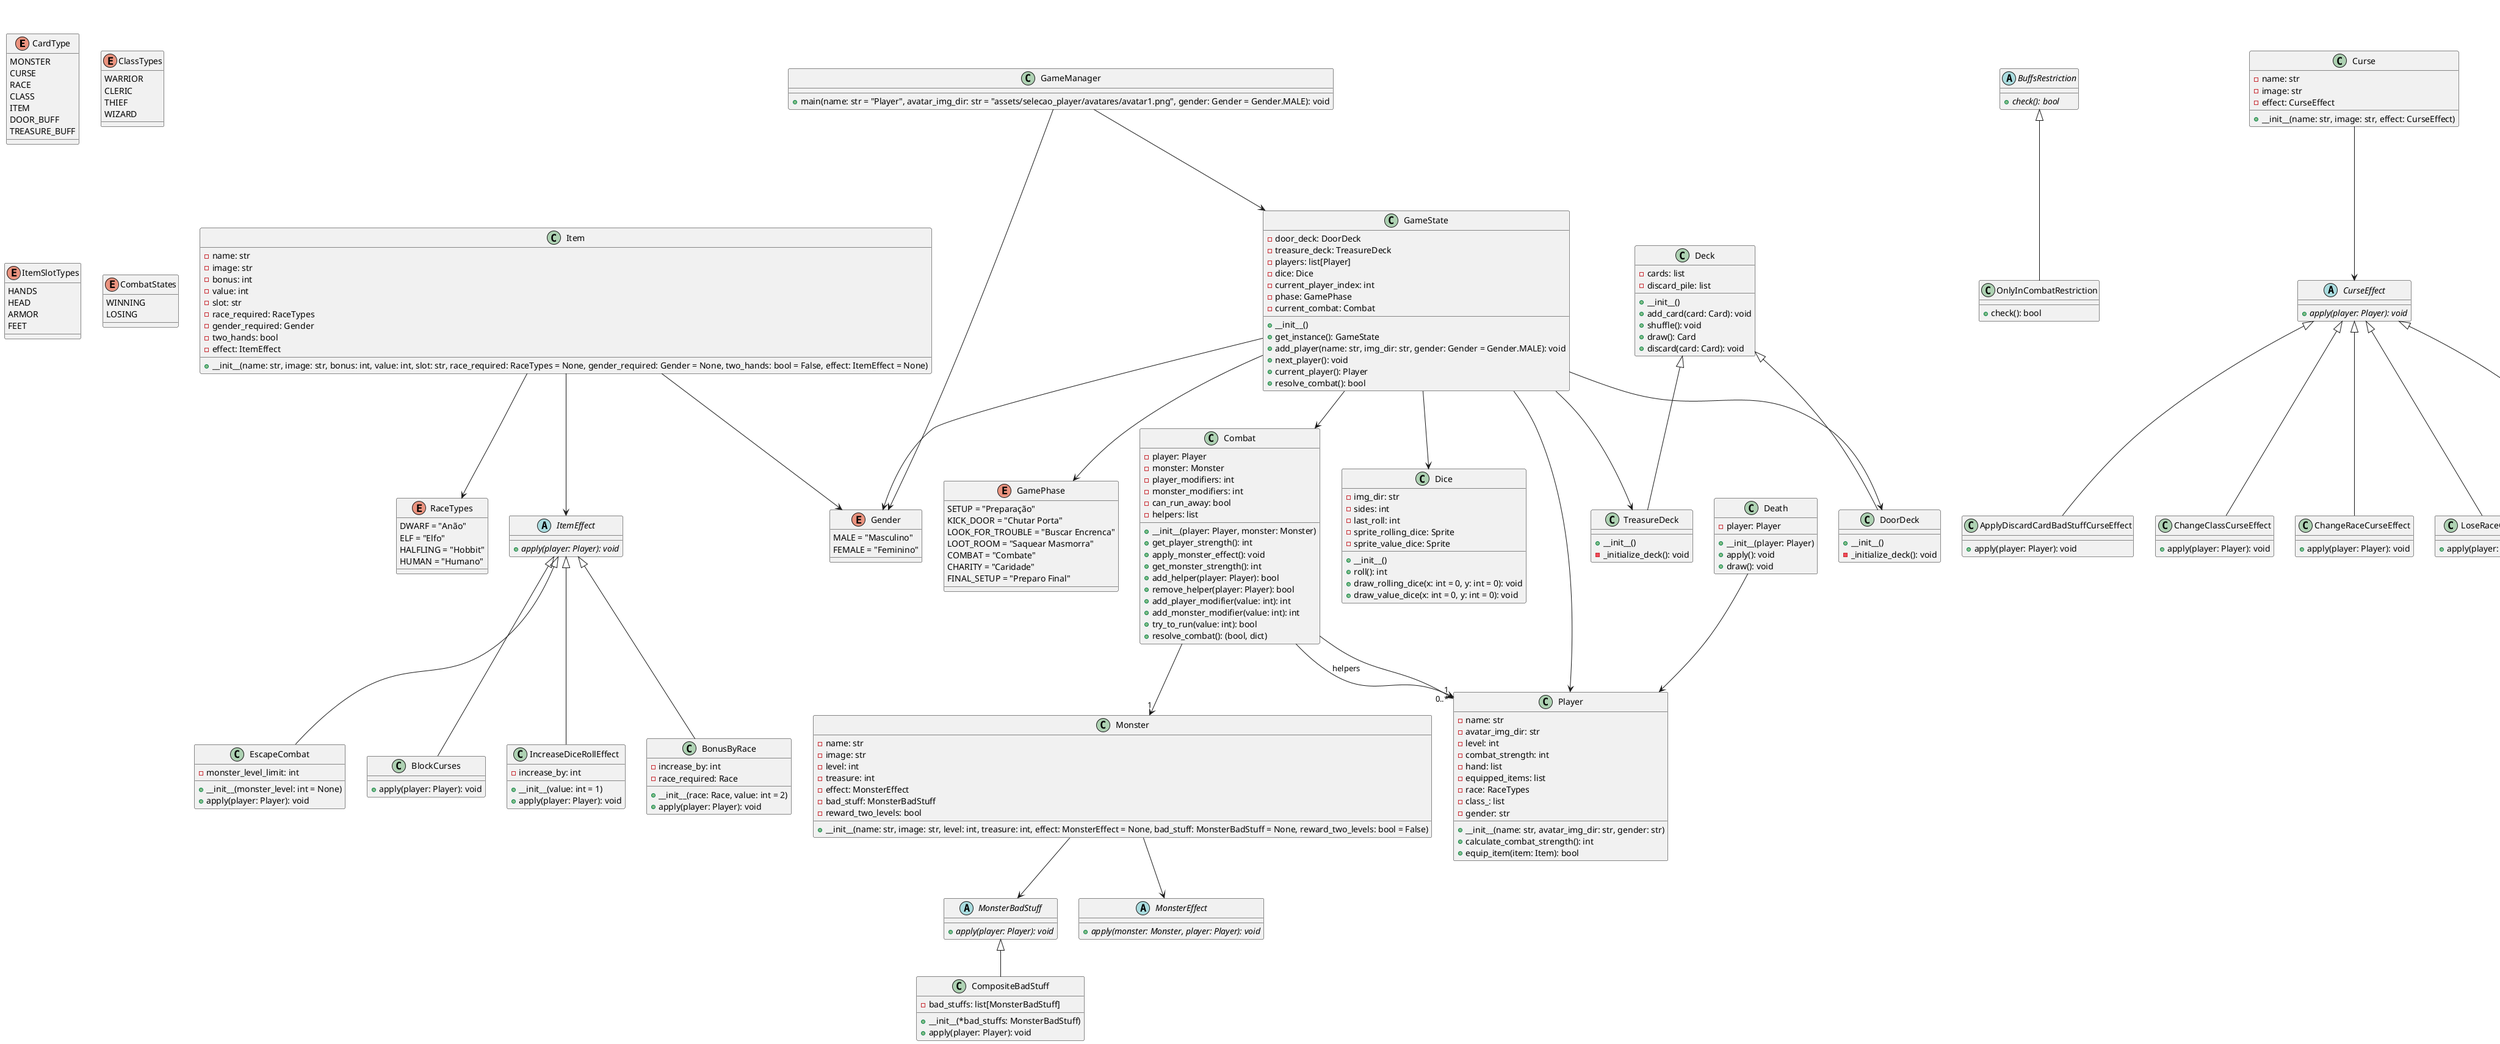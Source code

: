 @startuml

' Enums
enum CardType {
    MONSTER
    CURSE
    RACE
    CLASS
    ITEM
    DOOR_BUFF
    TREASURE_BUFF
}

enum RaceTypes {
    DWARF = "Anão"
    ELF = "Elfo"
    HALFLING = "Hobbit"
    HUMAN = "Humano"
}

enum ClassTypes {
    WARRIOR
    CLERIC
    THIEF
    WIZARD
}

enum ItemSlotTypes {
    HANDS
    HEAD
    ARMOR
    FEET
}

enum Gender {
    MALE = "Masculino"
    FEMALE = "Feminino"
}

enum CombatStates {
    WINNING
    LOSING
}

enum GamePhase {
    SETUP = "Preparação"
    KICK_DOOR = "Chutar Porta"
    LOOK_FOR_TROUBLE = "Buscar Encrenca"
    LOOT_ROOM = "Saquear Masmorra"
    COMBAT = "Combate"
    CHARITY = "Caridade"
    FINAL_SETUP = "Preparo Final"
}

' Classes principais do jogo
class Player {
    - name: str
    - avatar_img_dir: str
    - level: int
    - combat_strength: int
    - hand: list
    - equipped_items: list
    - race: RaceTypes
    - class_: list
    - gender: str

    + __init__(name: str, avatar_img_dir: str, gender: str)
    + calculate_combat_strength(): int
    + equip_item(item: Item): bool
}

class Combat {
    - player: Player
    - monster: Monster
    - player_modifiers: int
    - monster_modifiers: int
    - can_run_away: bool
    - helpers: list

    + __init__(player: Player, monster: Monster)
    + get_player_strength(): int
    + apply_monster_effect(): void
    + get_monster_strength(): int
    + add_helper(player: Player): bool
    + remove_helper(player: Player): bool
    + add_player_modifier(value: int): int
    + add_monster_modifier(value: int): int
    + try_to_run(value: int): bool
    + resolve_combat(): (bool, dict)
}

class Death {
    - player: Player

    + __init__(player: Player)
    + apply(): void
    + draw(): void
}

class Deck {
    - cards: list
    - discard_pile: list

    + __init__()
    + add_card(card: Card): void
    + shuffle(): void
    + draw(): Card
    + discard(card: Card): void
}

class DoorDeck {
    + __init__()
    - _initialize_deck(): void
}

class TreasureDeck {
    + __init__()
    - _initialize_deck(): void
}

class Dice {
    - img_dir: str
    - sides: int
    - last_roll: int
    - sprite_rolling_dice: Sprite
    - sprite_value_dice: Sprite

    + __init__()
    + roll(): int
    + draw_rolling_dice(x: int = 0, y: int = 0): void
    + draw_value_dice(x: int = 0, y: int = 0): void
}

class GameManager {
    + main(name: str = "Player", avatar_img_dir: str = "assets/selecao_player/avatares/avatar1.png", gender: Gender = Gender.MALE): void
}

class GameState {
    - door_deck: DoorDeck
    - treasure_deck: TreasureDeck
    - players: list[Player]
    - dice: Dice
    - current_player_index: int
    - phase: GamePhase
    - current_combat: Combat

    + __init__()
    + get_instance(): GameState
    + add_player(name: str, img_dir: str, gender: Gender = Gender.MALE): void
    + next_player(): void
    + current_player(): Player
    + resolve_combat(): bool
}

' Classes de efeitos e restrições
abstract class BuffsRestriction {
    {abstract} + check(): bool
}

class OnlyInCombatRestriction {
    + check(): bool
}

abstract class CurseEffect {
    {abstract} + apply(player: Player): void
}

class ApplyDiscardCardBadStuffCurseEffect {
    + apply(player: Player): void
}

class ChangeClassCurseEffect {
    + apply(player: Player): void
}

class ChangeRaceCurseEffect {
    + apply(player: Player): void
}

class LoseRaceCurseEffect {
    + apply(player: Player): void
}

class LoseClassCurseEffect {
    + apply(player: Player): void
}

class Curse {
    - name: str
    - image: str
    - effect: CurseEffect

    + __init__(name: str, image: str, effect: CurseEffect)
}

' Classes de item e efeitos
abstract class ItemEffect {
    {abstract} + apply(player: Player): void
}

class IncreaseDiceRollEffect {
    - increase_by: int
    + __init__(value: int = 1)
    + apply(player: Player): void
}

class BonusByRace {
    - increase_by: int
    - race_required: Race
    + __init__(race: Race, value: int = 2)
    + apply(player: Player): void
}

class EscapeCombat {
    - monster_level_limit: int
    + __init__(monster_level: int = None)
    + apply(player: Player): void
}

class BlockCurses {
    + apply(player: Player): void
}

class Item {
    - name: str
    - image: str
    - bonus: int
    - value: int
    - slot: str
    - race_required: RaceTypes
    - gender_required: Gender
    - two_hands: bool
    - effect: ItemEffect

    + __init__(name: str, image: str, bonus: int, value: int, slot: str, race_required: RaceTypes = None, gender_required: Gender = None, two_hands: bool = False, effect: ItemEffect = None)
}

' Classes de monstro e efeitos
abstract class MonsterBadStuff {
    {abstract} + apply(player: Player): void
}

class CompositeBadStuff {
    - bad_stuffs: list[MonsterBadStuff]
    + __init__(*bad_stuffs: MonsterBadStuff)
    + apply(player: Player): void
}

class Monster {
    - name: str
    - image: str
    - level: int
    - treasure: int
    - effect: MonsterEffect
    - bad_stuff: MonsterBadStuff
    - reward_two_levels: bool

    + __init__(name: str, image: str, level: int, treasure: int, effect: MonsterEffect = None, bad_stuff: MonsterBadStuff = None, reward_two_levels: bool = False)
}

abstract class MonsterEffect {
    {abstract} + apply(monster: Monster, player: Player): void
}

' Classes de UI
class Button {
    - sprite: Sprite
    - acao: function
    - is_hovered: bool
    - is_active: bool
    - mouse: Mouse
    - mouse_held: bool

    + __init__(image_path: str, x: int, y: int, width: int = None, height: int = None, acao: function = None)
    + draw(): void
    + verify_hover(): bool
    + handle(): void
    + handle_event(): void
    + play_sound(): void
}

class HoverButton {
    - scale_factor: float
    - original_x: int
    - original_y: int
    - original_width: float
    - original_height: float
    - hovered_width: float
    - hovered_height: float

    + __init__(image_path: str, x: int, y: int, width: int = None, height: int = None, scale_factor: float = 1.1, acao: function = None)
    + update(): void
    + draw(): void
    + play_sound(): void
}

class ClickButton {
    - original_x: int
    - original_y: int
    - original_width: float
    - original_height: float
    - hovered_width: float
    - hovered_height: float
    - mouse_held: bool

    + __init__(image_path: str, x: int, y: int, width: int = None, height: int = None, acao: function = None)
    + update(): void
    + draw(): void
    + handle(): void
    + handle_event(): void
}

' Relacionamentos
Combat --> "1" Player
Combat --> "1" Monster
Combat --> "0..*" Player : helpers
Death --> Player
Deck <|-- DoorDeck
Deck <|-- TreasureDeck
GameManager --> GameState
GameManager --> Gender
GameState --> DoorDeck
GameState --> TreasureDeck
GameState --> Player
GameState --> Dice
GameState --> GamePhase
GameState --> Combat
GameState --> Gender

BuffsRestriction <|-- OnlyInCombatRestriction
CurseEffect <|-- ApplyDiscardCardBadStuffCurseEffect
CurseEffect <|-- ChangeClassCurseEffect
CurseEffect <|-- ChangeRaceCurseEffect
CurseEffect <|-- LoseRaceCurseEffect
CurseEffect <|-- LoseClassCurseEffect
Curse --> CurseEffect

ItemEffect <|-- IncreaseDiceRollEffect
ItemEffect <|-- BonusByRace
ItemEffect <|-- EscapeCombat
ItemEffect <|-- BlockCurses
Item --> ItemEffect
Item --> RaceTypes
Item --> Gender

MonsterBadStuff <|-- CompositeBadStuff
Monster --> MonsterEffect
Monster --> MonsterBadStuff

Button <|-- HoverButton
HoverButton <|-- ClickButton

@enduml